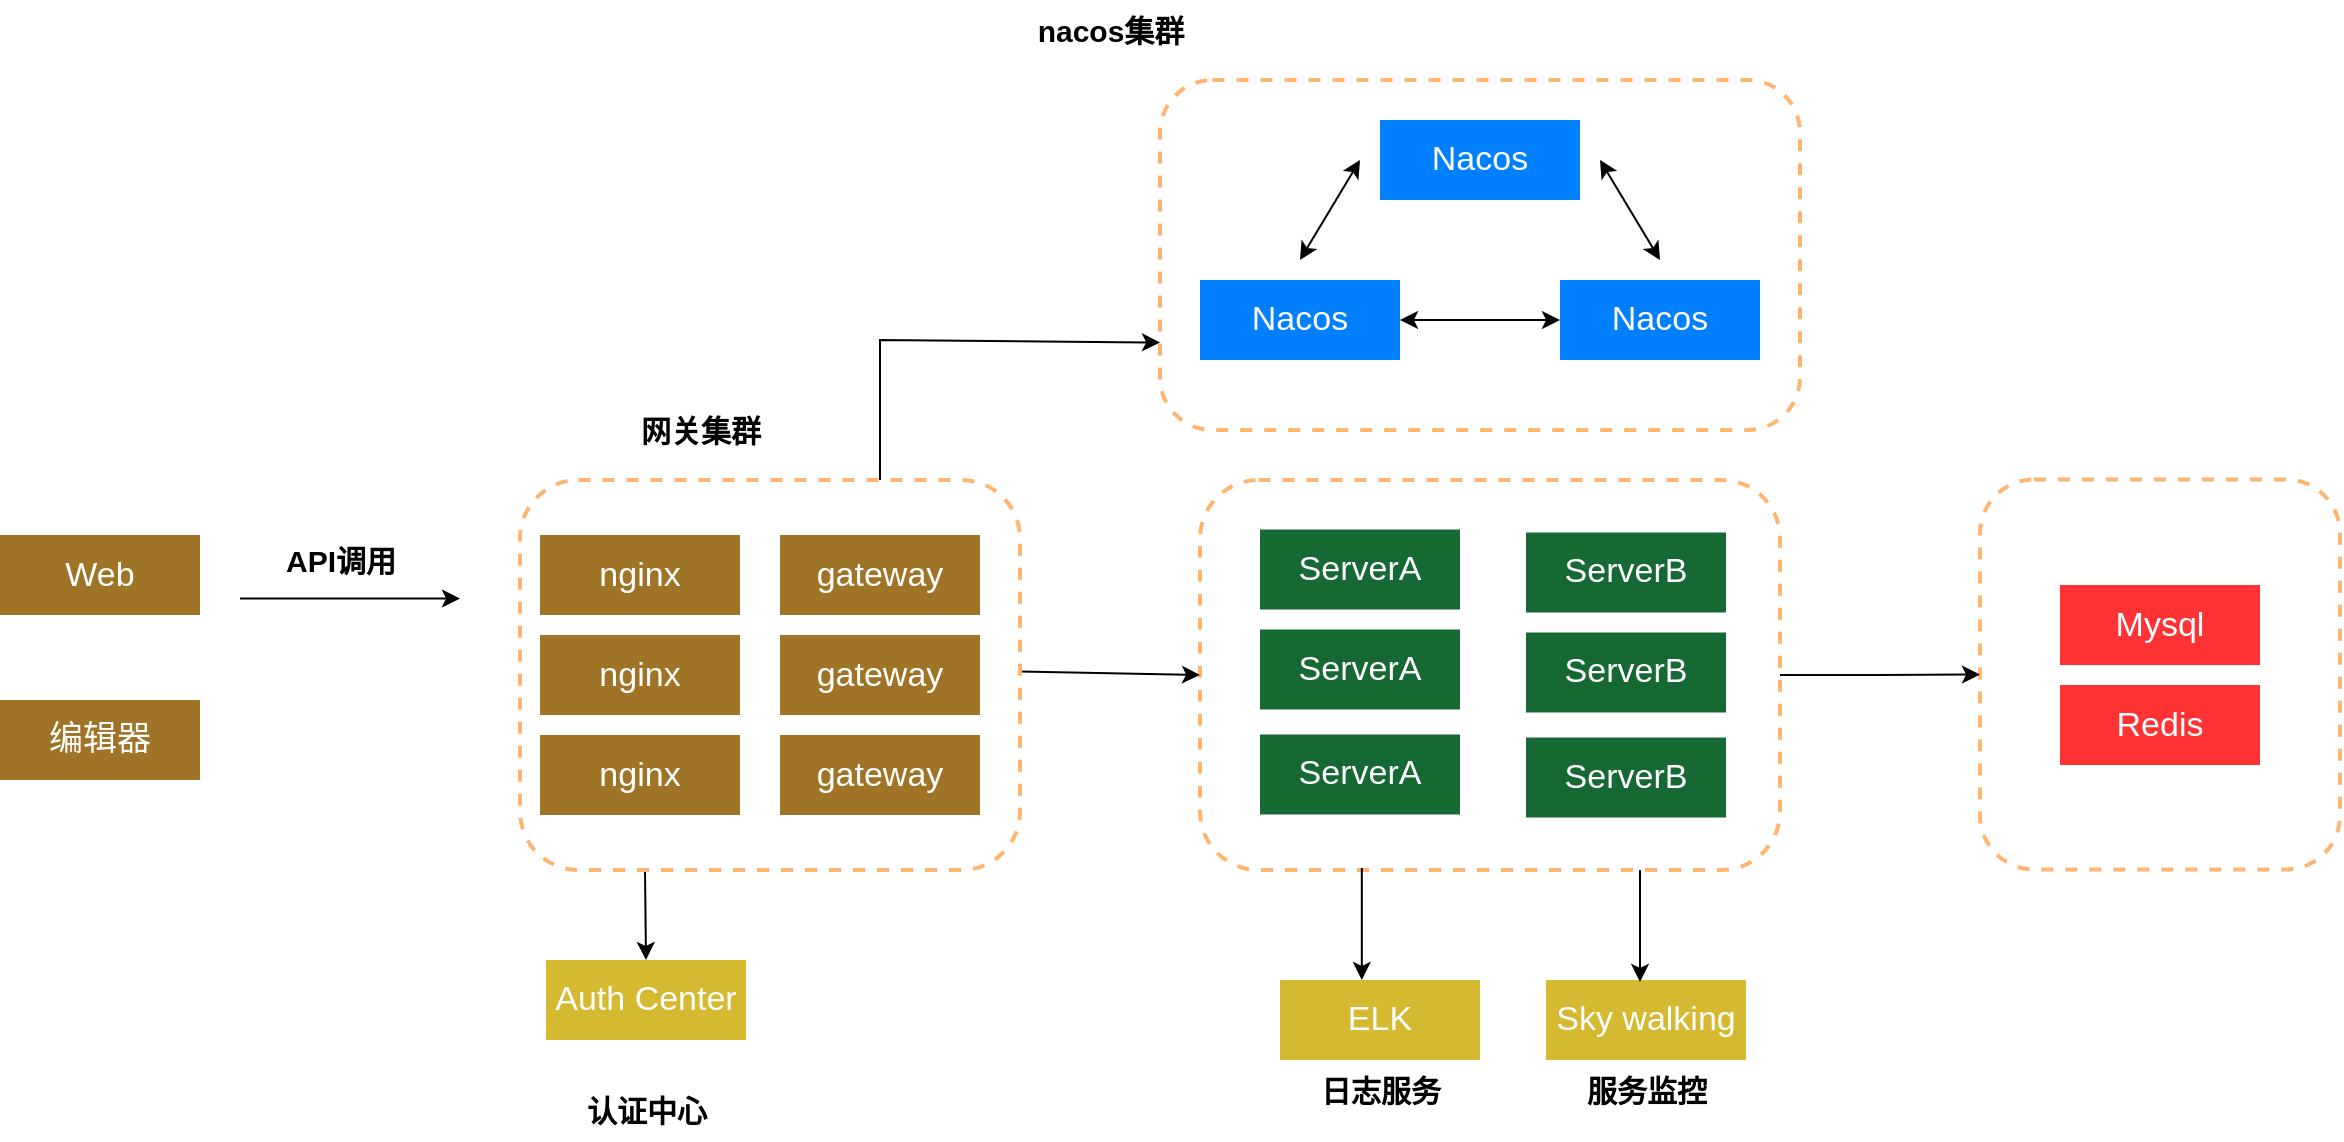 <mxfile version="24.5.5" type="github">
  <diagram name="第 1 页" id="CDN1awkTx7iHZSeHB25q">
    <mxGraphModel dx="1877" dy="1726" grid="1" gridSize="10" guides="1" tooltips="1" connect="1" arrows="1" fold="1" page="1" pageScale="1" pageWidth="827" pageHeight="1169" math="0" shadow="0">
      <root>
        <mxCell id="0" />
        <mxCell id="1" parent="0" />
        <mxCell id="YpanblVg95gVwMK05n6i-1" value="" style="rounded=1;whiteSpace=wrap;html=1;dashed=1;strokeColor=#FFB570;strokeWidth=2;" vertex="1" parent="1">
          <mxGeometry x="620" y="229.75" width="180" height="195" as="geometry" />
        </mxCell>
        <mxCell id="YpanblVg95gVwMK05n6i-7" value="" style="endArrow=classic;startArrow=classic;html=1;rounded=0;entryX=0;entryY=0.75;entryDx=0;entryDy=0;" edge="1" parent="1" source="YpanblVg95gVwMK05n6i-4" target="YpanblVg95gVwMK05n6i-18">
          <mxGeometry width="50" height="50" relative="1" as="geometry">
            <mxPoint x="130" y="290" as="sourcePoint" />
            <mxPoint x="180" y="240" as="targetPoint" />
            <Array as="points">
              <mxPoint x="70" y="160" />
            </Array>
          </mxGeometry>
        </mxCell>
        <mxCell id="YpanblVg95gVwMK05n6i-8" value="" style="endArrow=classic;html=1;rounded=0;" edge="1" parent="1">
          <mxGeometry width="50" height="50" relative="1" as="geometry">
            <mxPoint x="-250" y="289.25" as="sourcePoint" />
            <mxPoint x="-140" y="289.25" as="targetPoint" />
          </mxGeometry>
        </mxCell>
        <mxCell id="YpanblVg95gVwMK05n6i-9" value="API调用" style="text;html=1;align=center;verticalAlign=middle;resizable=0;points=[];autosize=1;strokeColor=none;fillColor=none;strokeWidth=3;fontSize=15;fontStyle=1" vertex="1" parent="1">
          <mxGeometry x="-240" y="254.75" width="80" height="30" as="geometry" />
        </mxCell>
        <mxCell id="YpanblVg95gVwMK05n6i-10" value="网关集群" style="text;html=1;align=center;verticalAlign=middle;resizable=0;points=[];autosize=1;strokeColor=none;fillColor=none;strokeWidth=3;fontSize=15;fontStyle=1" vertex="1" parent="1">
          <mxGeometry x="-60" y="190" width="80" height="30" as="geometry" />
        </mxCell>
        <mxCell id="YpanblVg95gVwMK05n6i-11" value="nacos集群" style="text;html=1;align=center;verticalAlign=middle;resizable=0;points=[];autosize=1;strokeColor=none;fillColor=none;strokeWidth=3;fontSize=15;fontStyle=1" vertex="1" parent="1">
          <mxGeometry x="135" y="-10" width="100" height="30" as="geometry" />
        </mxCell>
        <mxCell id="YpanblVg95gVwMK05n6i-12" style="edgeStyle=orthogonalEdgeStyle;rounded=0;orthogonalLoop=1;jettySize=auto;html=1;entryX=0;entryY=0.5;entryDx=0;entryDy=0;" edge="1" parent="1" source="YpanblVg95gVwMK05n6i-13" target="YpanblVg95gVwMK05n6i-1">
          <mxGeometry relative="1" as="geometry" />
        </mxCell>
        <mxCell id="YpanblVg95gVwMK05n6i-13" value="" style="rounded=1;whiteSpace=wrap;html=1;dashed=1;strokeColor=#FFB570;strokeWidth=2;" vertex="1" parent="1">
          <mxGeometry x="230" y="230" width="290" height="195" as="geometry" />
        </mxCell>
        <mxCell id="YpanblVg95gVwMK05n6i-14" value="&lt;font color=&quot;#ffffff&quot;&gt;ServerA&lt;/font&gt;" style="rounded=0;whiteSpace=wrap;html=1;fillColor=#176934;fontSize=17;strokeColor=none;" vertex="1" parent="1">
          <mxGeometry x="260" y="254.75" width="100" height="40" as="geometry" />
        </mxCell>
        <mxCell id="YpanblVg95gVwMK05n6i-15" value="&lt;font color=&quot;#ffffff&quot;&gt;ServerA&lt;/font&gt;" style="rounded=0;whiteSpace=wrap;html=1;fillColor=#176934;fontSize=17;strokeColor=none;" vertex="1" parent="1">
          <mxGeometry x="260" y="304.75" width="100" height="40" as="geometry" />
        </mxCell>
        <mxCell id="YpanblVg95gVwMK05n6i-16" value="&lt;font color=&quot;#ffffff&quot;&gt;ServerA&lt;/font&gt;" style="rounded=0;whiteSpace=wrap;html=1;fillColor=#176934;fontSize=17;strokeColor=none;" vertex="1" parent="1">
          <mxGeometry x="260" y="357.25" width="100" height="40" as="geometry" />
        </mxCell>
        <mxCell id="YpanblVg95gVwMK05n6i-17" value="" style="group" vertex="1" connectable="0" parent="1">
          <mxGeometry x="210" y="30" width="320" height="175" as="geometry" />
        </mxCell>
        <mxCell id="YpanblVg95gVwMK05n6i-18" value="" style="rounded=1;whiteSpace=wrap;html=1;dashed=1;strokeColor=#FFB570;strokeWidth=2;" vertex="1" parent="YpanblVg95gVwMK05n6i-17">
          <mxGeometry width="320" height="175" as="geometry" />
        </mxCell>
        <mxCell id="YpanblVg95gVwMK05n6i-19" value="&lt;font color=&quot;#ffffff&quot; style=&quot;font-size: 17px;&quot;&gt;Nacos&lt;/font&gt;" style="rounded=0;whiteSpace=wrap;html=1;fillColor=#0080ff;fontSize=17;strokeColor=none;" vertex="1" parent="YpanblVg95gVwMK05n6i-17">
          <mxGeometry x="110" y="20" width="100" height="40" as="geometry" />
        </mxCell>
        <mxCell id="YpanblVg95gVwMK05n6i-20" value="&lt;font color=&quot;#ffffff&quot; style=&quot;font-size: 17px;&quot;&gt;Nacos&lt;/font&gt;" style="rounded=0;whiteSpace=wrap;html=1;fillColor=#0080ff;fontSize=17;strokeColor=none;" vertex="1" parent="YpanblVg95gVwMK05n6i-17">
          <mxGeometry x="200" y="100" width="100" height="40" as="geometry" />
        </mxCell>
        <mxCell id="YpanblVg95gVwMK05n6i-21" value="&lt;font color=&quot;#ffffff&quot; style=&quot;font-size: 17px;&quot;&gt;Nacos&lt;/font&gt;" style="rounded=0;whiteSpace=wrap;html=1;fillColor=#0080ff;fontSize=17;strokeColor=none;" vertex="1" parent="YpanblVg95gVwMK05n6i-17">
          <mxGeometry x="20" y="100" width="100" height="40" as="geometry" />
        </mxCell>
        <mxCell id="YpanblVg95gVwMK05n6i-22" value="" style="endArrow=classic;startArrow=classic;html=1;rounded=0;" edge="1" parent="YpanblVg95gVwMK05n6i-17">
          <mxGeometry width="50" height="50" relative="1" as="geometry">
            <mxPoint x="70" y="90" as="sourcePoint" />
            <mxPoint x="100" y="40" as="targetPoint" />
          </mxGeometry>
        </mxCell>
        <mxCell id="YpanblVg95gVwMK05n6i-23" value="" style="endArrow=classic;startArrow=classic;html=1;rounded=0;" edge="1" parent="YpanblVg95gVwMK05n6i-17">
          <mxGeometry width="50" height="50" relative="1" as="geometry">
            <mxPoint x="250" y="90" as="sourcePoint" />
            <mxPoint x="220" y="40" as="targetPoint" />
          </mxGeometry>
        </mxCell>
        <mxCell id="YpanblVg95gVwMK05n6i-24" value="" style="endArrow=classic;startArrow=classic;html=1;rounded=0;" edge="1" parent="YpanblVg95gVwMK05n6i-17">
          <mxGeometry width="50" height="50" relative="1" as="geometry">
            <mxPoint x="200" y="120" as="sourcePoint" />
            <mxPoint x="120" y="120" as="targetPoint" />
          </mxGeometry>
        </mxCell>
        <mxCell id="YpanblVg95gVwMK05n6i-25" value="" style="endArrow=classic;html=1;rounded=0;entryX=0;entryY=0.5;entryDx=0;entryDy=0;" edge="1" parent="1" target="YpanblVg95gVwMK05n6i-13">
          <mxGeometry width="50" height="50" relative="1" as="geometry">
            <mxPoint x="140" y="325.75" as="sourcePoint" />
            <mxPoint x="250" y="325.75" as="targetPoint" />
          </mxGeometry>
        </mxCell>
        <mxCell id="YpanblVg95gVwMK05n6i-26" value="&lt;font color=&quot;#ffffff&quot;&gt;Auth Center&lt;/font&gt;" style="rounded=0;whiteSpace=wrap;html=1;fillColor=#d5b930;fontSize=17;strokeColor=none;" vertex="1" parent="1">
          <mxGeometry x="-97" y="470" width="100" height="40" as="geometry" />
        </mxCell>
        <mxCell id="YpanblVg95gVwMK05n6i-27" value="" style="endArrow=classic;html=1;rounded=0;entryX=0.5;entryY=0;entryDx=0;entryDy=0;exitX=0.25;exitY=1;exitDx=0;exitDy=0;" edge="1" parent="1" source="YpanblVg95gVwMK05n6i-3" target="YpanblVg95gVwMK05n6i-26">
          <mxGeometry width="50" height="50" relative="1" as="geometry">
            <mxPoint x="-130" y="338" as="sourcePoint" />
            <mxPoint x="-20" y="338" as="targetPoint" />
          </mxGeometry>
        </mxCell>
        <mxCell id="YpanblVg95gVwMK05n6i-28" value="认证中心" style="text;html=1;align=center;verticalAlign=middle;resizable=0;points=[];autosize=1;strokeColor=none;fillColor=none;strokeWidth=3;fontSize=15;fontStyle=1" vertex="1" parent="1">
          <mxGeometry x="-87" y="530" width="80" height="30" as="geometry" />
        </mxCell>
        <mxCell id="YpanblVg95gVwMK05n6i-29" value="&lt;font color=&quot;#ffffff&quot;&gt;ELK&lt;/font&gt;" style="rounded=0;whiteSpace=wrap;html=1;fillColor=#d5b930;fontSize=17;strokeColor=none;" vertex="1" parent="1">
          <mxGeometry x="270" y="480" width="100" height="40" as="geometry" />
        </mxCell>
        <mxCell id="YpanblVg95gVwMK05n6i-30" value="" style="endArrow=classic;html=1;rounded=0;exitX=0.279;exitY=0.995;exitDx=0;exitDy=0;exitPerimeter=0;entryX=0.409;entryY=0;entryDx=0;entryDy=0;entryPerimeter=0;" edge="1" parent="1" source="YpanblVg95gVwMK05n6i-13" target="YpanblVg95gVwMK05n6i-29">
          <mxGeometry width="50" height="50" relative="1" as="geometry">
            <mxPoint x="80" y="435" as="sourcePoint" />
            <mxPoint x="320" y="480" as="targetPoint" />
          </mxGeometry>
        </mxCell>
        <mxCell id="YpanblVg95gVwMK05n6i-31" value="日志服务" style="text;html=1;align=center;verticalAlign=middle;resizable=0;points=[];autosize=1;strokeColor=none;fillColor=none;strokeWidth=3;fontSize=15;fontStyle=1" vertex="1" parent="1">
          <mxGeometry x="280" y="520" width="80" height="30" as="geometry" />
        </mxCell>
        <mxCell id="YpanblVg95gVwMK05n6i-32" value="&lt;font color=&quot;#ffffff&quot;&gt;Sky&amp;nbsp;walking&lt;/font&gt;" style="rounded=0;whiteSpace=wrap;html=1;fillColor=#d5b930;fontSize=17;strokeColor=none;" vertex="1" parent="1">
          <mxGeometry x="403" y="480" width="100" height="40" as="geometry" />
        </mxCell>
        <mxCell id="YpanblVg95gVwMK05n6i-33" value="" style="endArrow=classic;html=1;rounded=0;exitX=0.279;exitY=0.995;exitDx=0;exitDy=0;exitPerimeter=0;entryX=0.409;entryY=0;entryDx=0;entryDy=0;entryPerimeter=0;" edge="1" parent="1">
          <mxGeometry width="50" height="50" relative="1" as="geometry">
            <mxPoint x="450" y="425" as="sourcePoint" />
            <mxPoint x="450" y="481" as="targetPoint" />
          </mxGeometry>
        </mxCell>
        <mxCell id="YpanblVg95gVwMK05n6i-34" value="服务监控" style="text;html=1;align=center;verticalAlign=middle;resizable=0;points=[];autosize=1;strokeColor=none;fillColor=none;strokeWidth=3;fontSize=15;fontStyle=1" vertex="1" parent="1">
          <mxGeometry x="413" y="520" width="80" height="30" as="geometry" />
        </mxCell>
        <mxCell id="YpanblVg95gVwMK05n6i-35" value="&lt;font color=&quot;#ffffff&quot;&gt;Mysql&lt;/font&gt;" style="rounded=0;whiteSpace=wrap;html=1;fillColor=#FF3333;fontSize=17;strokeColor=none;" vertex="1" parent="1">
          <mxGeometry x="660" y="282.5" width="100" height="40" as="geometry" />
        </mxCell>
        <mxCell id="YpanblVg95gVwMK05n6i-36" value="&lt;font color=&quot;#ffffff&quot;&gt;Redis&lt;/font&gt;" style="rounded=0;whiteSpace=wrap;html=1;fillColor=#FF3333;fontSize=17;strokeColor=none;" vertex="1" parent="1">
          <mxGeometry x="660" y="332.5" width="100" height="40" as="geometry" />
        </mxCell>
        <mxCell id="YpanblVg95gVwMK05n6i-37" value="&lt;font color=&quot;#ffffff&quot;&gt;ServerB&lt;/font&gt;" style="rounded=0;whiteSpace=wrap;html=1;fillColor=#176934;fontSize=17;strokeColor=none;" vertex="1" parent="1">
          <mxGeometry x="393" y="256.25" width="100" height="40" as="geometry" />
        </mxCell>
        <mxCell id="YpanblVg95gVwMK05n6i-38" value="&lt;font color=&quot;#ffffff&quot;&gt;ServerB&lt;/font&gt;" style="rounded=0;whiteSpace=wrap;html=1;fillColor=#176934;fontSize=17;strokeColor=none;" vertex="1" parent="1">
          <mxGeometry x="393" y="306.25" width="100" height="40" as="geometry" />
        </mxCell>
        <mxCell id="YpanblVg95gVwMK05n6i-39" value="&lt;font color=&quot;#ffffff&quot;&gt;ServerB&lt;/font&gt;" style="rounded=0;whiteSpace=wrap;html=1;fillColor=#176934;fontSize=17;strokeColor=none;" vertex="1" parent="1">
          <mxGeometry x="393" y="358.75" width="100" height="40" as="geometry" />
        </mxCell>
        <mxCell id="YpanblVg95gVwMK05n6i-3" value="" style="rounded=1;whiteSpace=wrap;html=1;dashed=1;strokeColor=#FFB570;strokeWidth=2;container=0;" vertex="1" parent="1">
          <mxGeometry x="-110" y="230" width="250" height="195" as="geometry" />
        </mxCell>
        <mxCell id="YpanblVg95gVwMK05n6i-4" value="&lt;font color=&quot;#ffffff&quot;&gt;gateway&lt;/font&gt;" style="rounded=0;whiteSpace=wrap;html=1;fillColor=#a07427;fontSize=17;strokeColor=none;container=0;" vertex="1" parent="1">
          <mxGeometry x="20" y="257.5" width="100" height="40" as="geometry" />
        </mxCell>
        <mxCell id="YpanblVg95gVwMK05n6i-5" value="&lt;font color=&quot;#ffffff&quot;&gt;gateway&lt;/font&gt;" style="rounded=0;whiteSpace=wrap;html=1;fillColor=#a07427;fontSize=17;strokeColor=none;container=0;" vertex="1" parent="1">
          <mxGeometry x="20" y="307.5" width="100" height="40" as="geometry" />
        </mxCell>
        <mxCell id="YpanblVg95gVwMK05n6i-6" value="&lt;font color=&quot;#ffffff&quot;&gt;gateway&lt;/font&gt;" style="rounded=0;whiteSpace=wrap;html=1;fillColor=#a07427;fontSize=17;strokeColor=none;container=0;" vertex="1" parent="1">
          <mxGeometry x="20" y="357.5" width="100" height="40" as="geometry" />
        </mxCell>
        <mxCell id="YpanblVg95gVwMK05n6i-40" value="&lt;font color=&quot;#ffffff&quot;&gt;nginx&lt;/font&gt;" style="rounded=0;whiteSpace=wrap;html=1;fillColor=#a07427;fontSize=17;strokeColor=none;container=0;" vertex="1" parent="1">
          <mxGeometry x="-100" y="257.5" width="100" height="40" as="geometry" />
        </mxCell>
        <mxCell id="YpanblVg95gVwMK05n6i-41" value="&lt;span style=&quot;color: rgb(255, 255, 255);&quot;&gt;nginx&lt;/span&gt;" style="rounded=0;whiteSpace=wrap;html=1;fillColor=#a07427;fontSize=17;strokeColor=none;container=0;" vertex="1" parent="1">
          <mxGeometry x="-100" y="307.5" width="100" height="40" as="geometry" />
        </mxCell>
        <mxCell id="YpanblVg95gVwMK05n6i-42" value="&lt;span style=&quot;color: rgb(255, 255, 255);&quot;&gt;nginx&lt;/span&gt;" style="rounded=0;whiteSpace=wrap;html=1;fillColor=#a07427;fontSize=17;strokeColor=none;container=0;" vertex="1" parent="1">
          <mxGeometry x="-100" y="357.5" width="100" height="40" as="geometry" />
        </mxCell>
        <mxCell id="YpanblVg95gVwMK05n6i-43" value="&lt;font color=&quot;#ffffff&quot;&gt;Web&lt;/font&gt;" style="rounded=0;whiteSpace=wrap;html=1;fillColor=#a07427;fontSize=17;strokeColor=none;container=0;" vertex="1" parent="1">
          <mxGeometry x="-370" y="257.5" width="100" height="40" as="geometry" />
        </mxCell>
        <mxCell id="YpanblVg95gVwMK05n6i-44" value="&lt;font color=&quot;#ffffff&quot;&gt;编辑器&lt;/font&gt;" style="rounded=0;whiteSpace=wrap;html=1;fillColor=#a07427;fontSize=17;strokeColor=none;container=0;" vertex="1" parent="1">
          <mxGeometry x="-370" y="340" width="100" height="40" as="geometry" />
        </mxCell>
      </root>
    </mxGraphModel>
  </diagram>
</mxfile>

